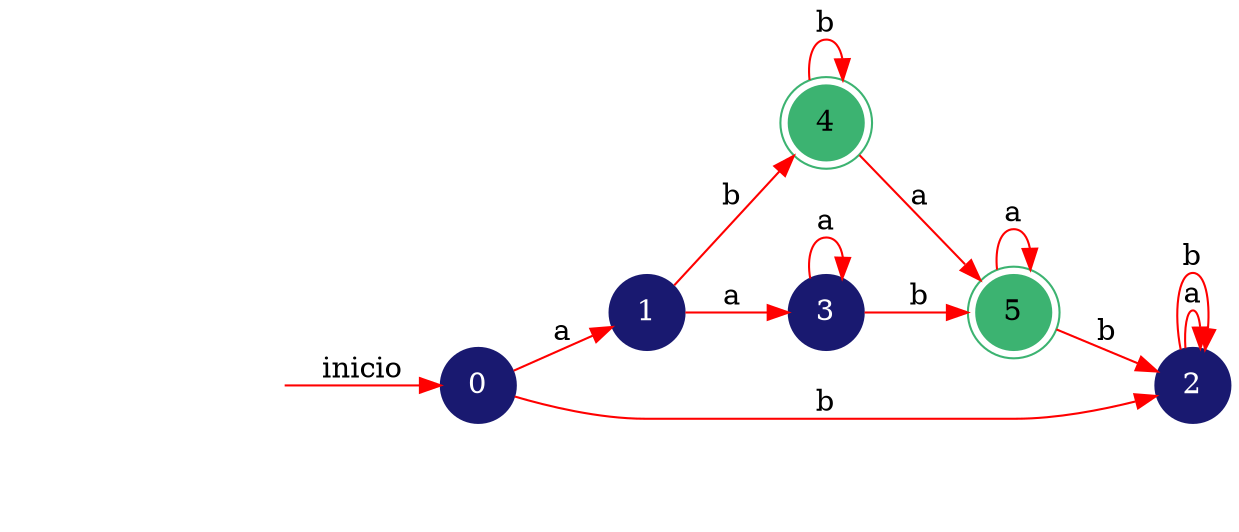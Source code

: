 digraph automata_finito {
	rankdir=LR;
	size="13,5"
	node [shape=doublecircle, style = filled,color = mediumseagreen]; 4 5;
	node [shape=circle];
	node [color=midnightblue,fontcolor=white];
	edge [color=red];
	 secret_node [style=invis];
	secret_node -> 0 [label="inicio"];
	0 -> 1 [label="a"];
	0 -> 2 [label="b"];
	1 -> 3 [label="a"];
	1 -> 4 [label="b"];
	2 -> 2 [label="a"];
	2 -> 2 [label="b"];
	3 -> 3 [label="a"];
	3 -> 5 [label="b"];
	4 -> 5 [label="a"];
	4 -> 4 [label="b"];
	5 -> 5 [label="a"];
	5 -> 2 [label="b"];
}